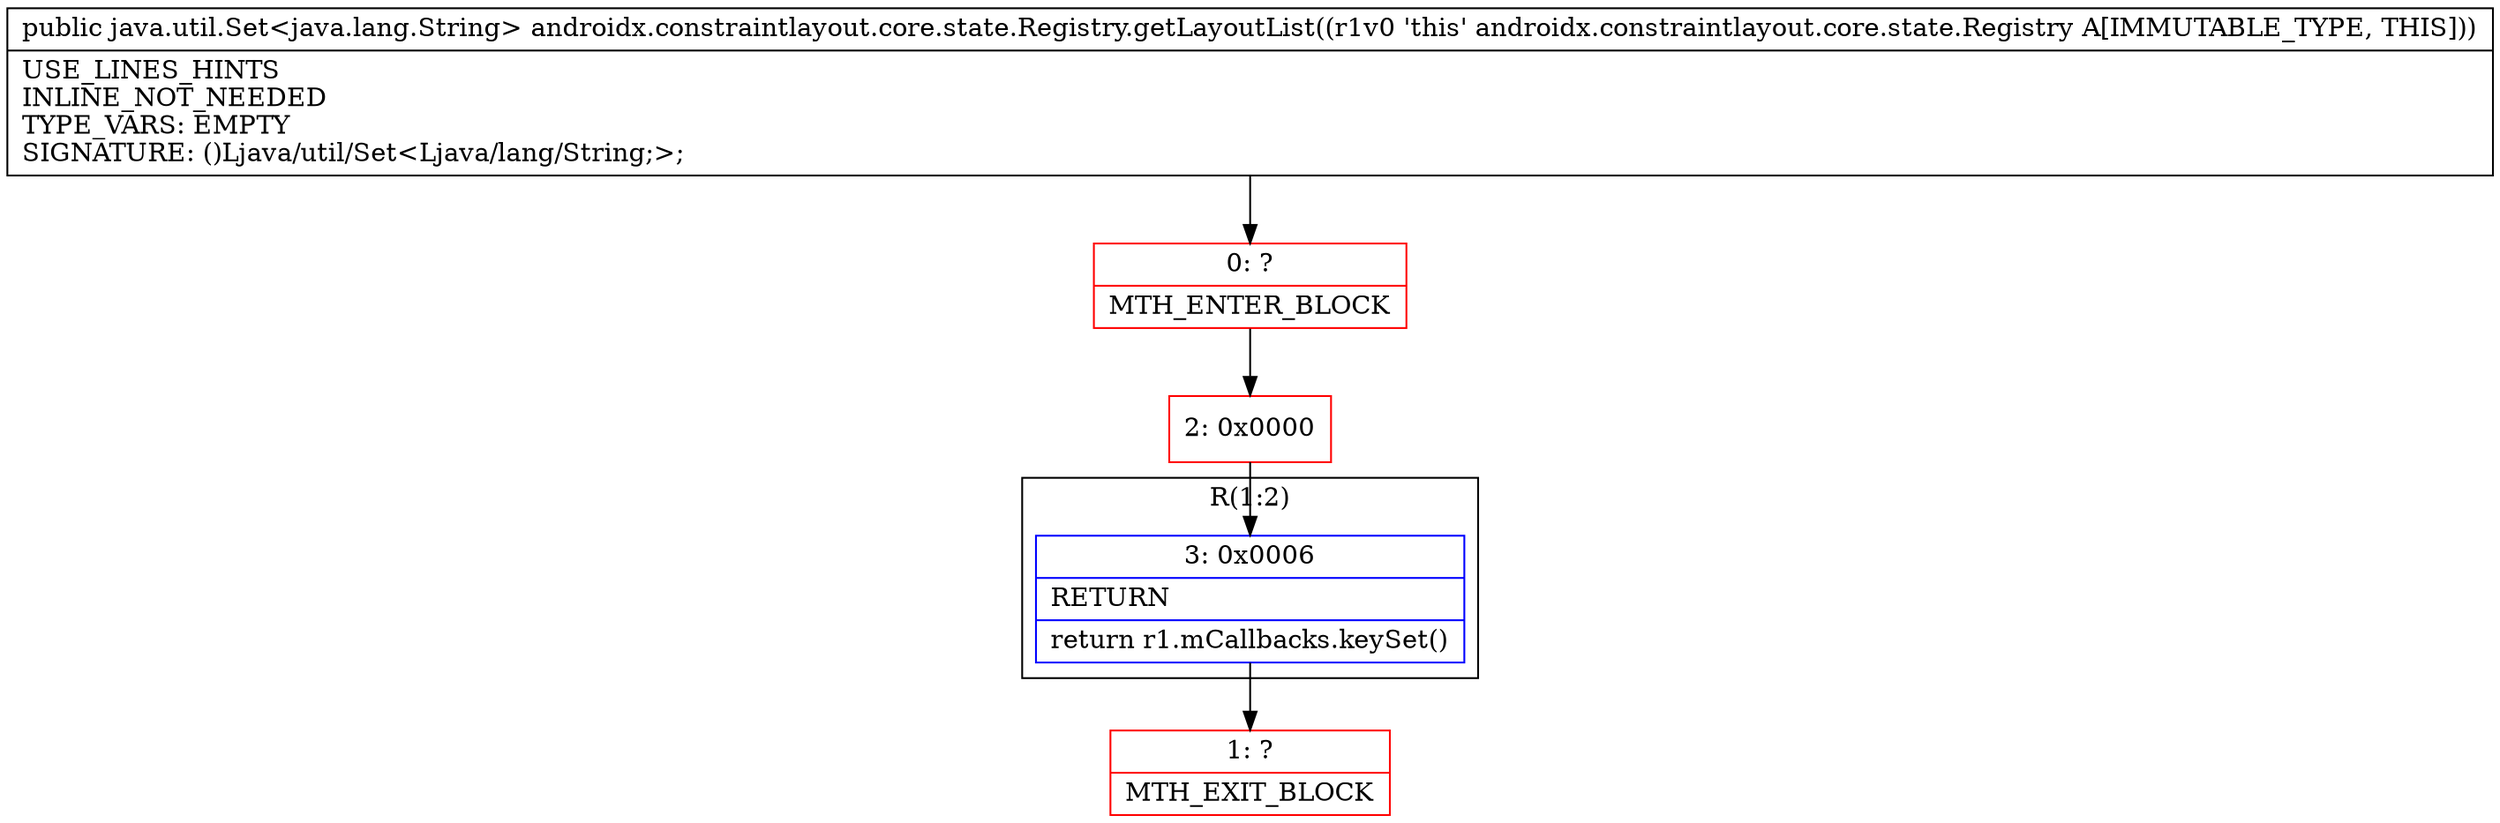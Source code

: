digraph "CFG forandroidx.constraintlayout.core.state.Registry.getLayoutList()Ljava\/util\/Set;" {
subgraph cluster_Region_1935767705 {
label = "R(1:2)";
node [shape=record,color=blue];
Node_3 [shape=record,label="{3\:\ 0x0006|RETURN\l|return r1.mCallbacks.keySet()\l}"];
}
Node_0 [shape=record,color=red,label="{0\:\ ?|MTH_ENTER_BLOCK\l}"];
Node_2 [shape=record,color=red,label="{2\:\ 0x0000}"];
Node_1 [shape=record,color=red,label="{1\:\ ?|MTH_EXIT_BLOCK\l}"];
MethodNode[shape=record,label="{public java.util.Set\<java.lang.String\> androidx.constraintlayout.core.state.Registry.getLayoutList((r1v0 'this' androidx.constraintlayout.core.state.Registry A[IMMUTABLE_TYPE, THIS]))  | USE_LINES_HINTS\lINLINE_NOT_NEEDED\lTYPE_VARS: EMPTY\lSIGNATURE: ()Ljava\/util\/Set\<Ljava\/lang\/String;\>;\l}"];
MethodNode -> Node_0;Node_3 -> Node_1;
Node_0 -> Node_2;
Node_2 -> Node_3;
}

